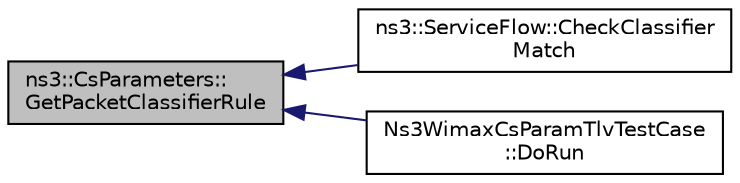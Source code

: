 digraph "ns3::CsParameters::GetPacketClassifierRule"
{
  edge [fontname="Helvetica",fontsize="10",labelfontname="Helvetica",labelfontsize="10"];
  node [fontname="Helvetica",fontsize="10",shape=record];
  rankdir="LR";
  Node1 [label="ns3::CsParameters::\lGetPacketClassifierRule",height=0.2,width=0.4,color="black", fillcolor="grey75", style="filled", fontcolor="black"];
  Node1 -> Node2 [dir="back",color="midnightblue",fontsize="10",style="solid"];
  Node2 [label="ns3::ServiceFlow::CheckClassifier\lMatch",height=0.2,width=0.4,color="black", fillcolor="white", style="filled",URL="$d7/ded/classns3_1_1ServiceFlow.html#a48a6a5d9b1e906db9ef252a850d51f71"];
  Node1 -> Node3 [dir="back",color="midnightblue",fontsize="10",style="solid"];
  Node3 [label="Ns3WimaxCsParamTlvTestCase\l::DoRun",height=0.2,width=0.4,color="black", fillcolor="white", style="filled",URL="$dd/ddb/classNs3WimaxCsParamTlvTestCase.html#a787e5b86252dac18778c864535b1d4d4",tooltip="Implementation to actually run this TestCase. "];
}
